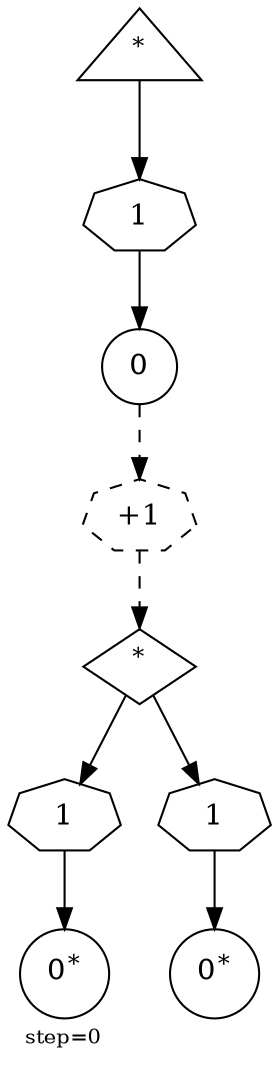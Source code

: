 digraph {
  graph  [labelloc=bottom,labeljust=left,fontsize="10",label="step=0"];
  "110" [shape=triangle,peripheries="1",label=<<SUP>*</SUP>>,labelfontcolor=black,color=black];
  "111" [shape=circle,peripheries="1",label=<0>,labelfontcolor=black,color=black];
  "113" [shape=diamond,peripheries="1",label=<<SUP>*</SUP>>,labelfontcolor=black,color=black];
  "114" [shape=circle,peripheries="1",label=<0<SUP>*</SUP>>,labelfontcolor=black,color=black];
  "116" [shape=circle,peripheries="1",label=<0<SUP>*</SUP>>,labelfontcolor=black,color=black];
  "112" [label=<1>,peripheries="1",color=black,shape=septagon];
  "110" -> "112" [color=black];
  "112" -> "111" [color=black];
  "115" [label=<1>,peripheries="1",color=black,shape=septagon];
  "113" -> "115" [color=black];
  "115" -> "114" [color=black];
  "117" [label=<1>,peripheries="1",color=black,shape=septagon];
  "113" -> "117" [color=black];
  "117" -> "116" [color=black];
  "399" [label=<+1>,peripheries="1",color=black,style=dashed,shape=septagon];
  "111" -> "399" [style=dashed,color=black];
  "399" -> "113" [style=dashed,color=black];
}